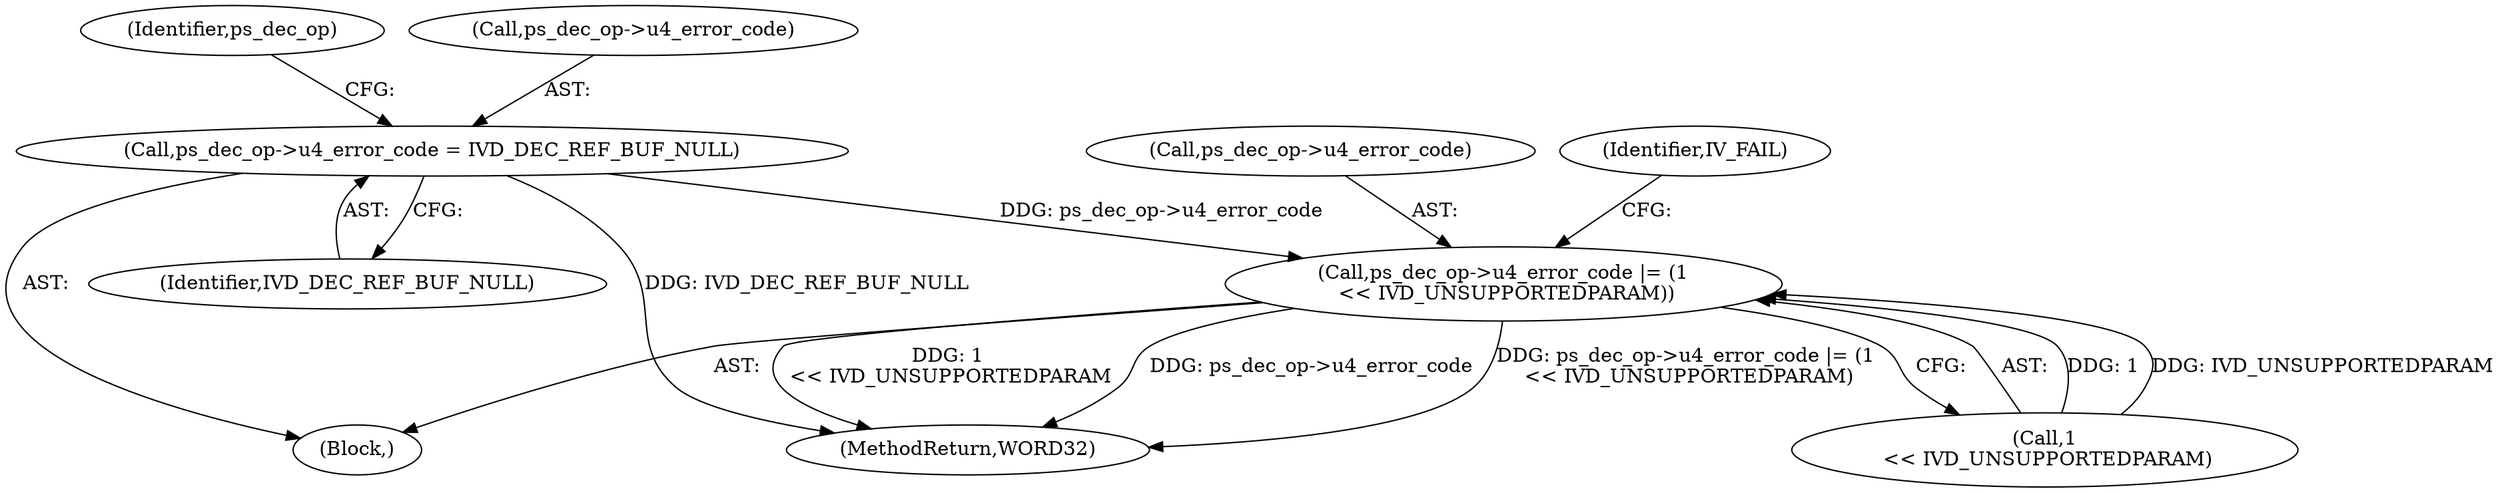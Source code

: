digraph "0_Android_0b23c81c3dd9ec38f7e6806a3955fed1925541a0@pointer" {
"1000660" [label="(Call,ps_dec_op->u4_error_code = IVD_DEC_REF_BUF_NULL)"];
"1000665" [label="(Call,ps_dec_op->u4_error_code |= (1\n << IVD_UNSUPPORTEDPARAM))"];
"1000665" [label="(Call,ps_dec_op->u4_error_code |= (1\n << IVD_UNSUPPORTEDPARAM))"];
"1000667" [label="(Identifier,ps_dec_op)"];
"1002226" [label="(MethodReturn,WORD32)"];
"1000669" [label="(Call,1\n << IVD_UNSUPPORTEDPARAM)"];
"1000666" [label="(Call,ps_dec_op->u4_error_code)"];
"1000673" [label="(Identifier,IV_FAIL)"];
"1000664" [label="(Identifier,IVD_DEC_REF_BUF_NULL)"];
"1000659" [label="(Block,)"];
"1000661" [label="(Call,ps_dec_op->u4_error_code)"];
"1000660" [label="(Call,ps_dec_op->u4_error_code = IVD_DEC_REF_BUF_NULL)"];
"1000660" -> "1000659"  [label="AST: "];
"1000660" -> "1000664"  [label="CFG: "];
"1000661" -> "1000660"  [label="AST: "];
"1000664" -> "1000660"  [label="AST: "];
"1000667" -> "1000660"  [label="CFG: "];
"1000660" -> "1002226"  [label="DDG: IVD_DEC_REF_BUF_NULL"];
"1000660" -> "1000665"  [label="DDG: ps_dec_op->u4_error_code"];
"1000665" -> "1000659"  [label="AST: "];
"1000665" -> "1000669"  [label="CFG: "];
"1000666" -> "1000665"  [label="AST: "];
"1000669" -> "1000665"  [label="AST: "];
"1000673" -> "1000665"  [label="CFG: "];
"1000665" -> "1002226"  [label="DDG: ps_dec_op->u4_error_code"];
"1000665" -> "1002226"  [label="DDG: ps_dec_op->u4_error_code |= (1\n << IVD_UNSUPPORTEDPARAM)"];
"1000665" -> "1002226"  [label="DDG: 1\n << IVD_UNSUPPORTEDPARAM"];
"1000669" -> "1000665"  [label="DDG: 1"];
"1000669" -> "1000665"  [label="DDG: IVD_UNSUPPORTEDPARAM"];
}
